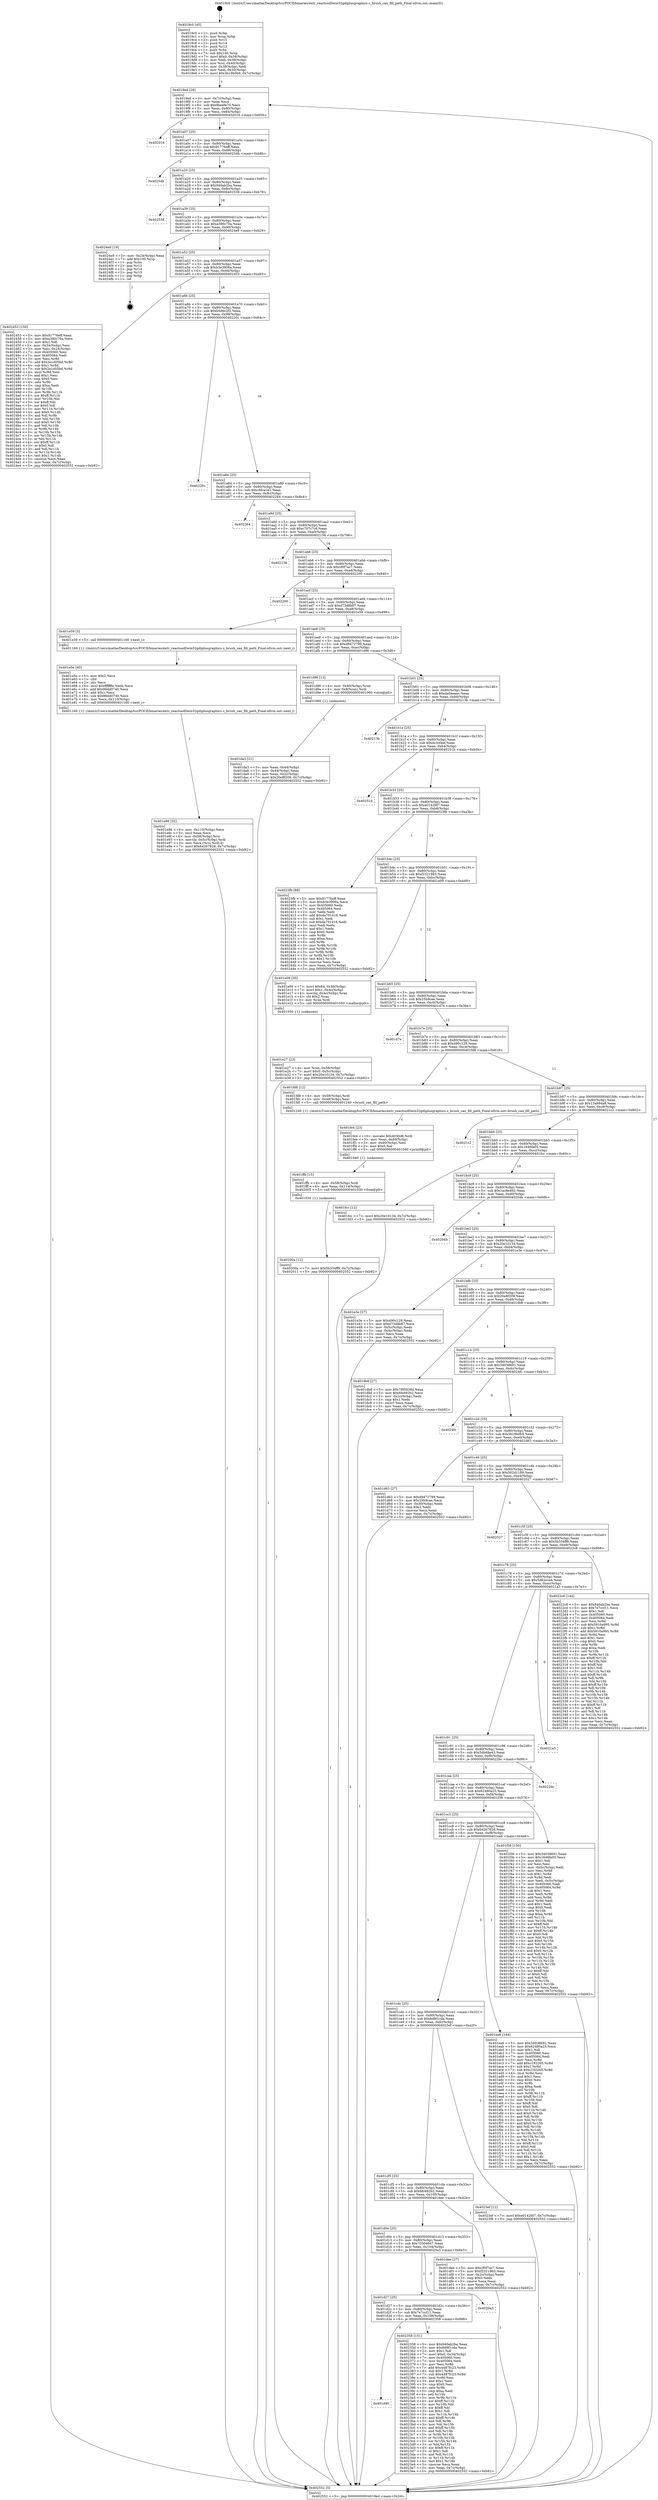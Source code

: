 digraph "0x4019c0" {
  label = "0x4019c0 (/mnt/c/Users/mathe/Desktop/tcc/POCII/binaries/extr_reactosdllwin32gdiplusgraphics.c_brush_can_fill_path_Final-ollvm.out::main(0))"
  labelloc = "t"
  node[shape=record]

  Entry [label="",width=0.3,height=0.3,shape=circle,fillcolor=black,style=filled]
  "0x4019ed" [label="{
     0x4019ed [26]\l
     | [instrs]\l
     &nbsp;&nbsp;0x4019ed \<+3\>: mov -0x7c(%rbp),%eax\l
     &nbsp;&nbsp;0x4019f0 \<+2\>: mov %eax,%ecx\l
     &nbsp;&nbsp;0x4019f2 \<+6\>: sub $0x8beefe70,%ecx\l
     &nbsp;&nbsp;0x4019f8 \<+3\>: mov %eax,-0x80(%rbp)\l
     &nbsp;&nbsp;0x4019fb \<+6\>: mov %ecx,-0x84(%rbp)\l
     &nbsp;&nbsp;0x401a01 \<+6\>: je 0000000000402016 \<main+0x656\>\l
  }"]
  "0x402016" [label="{
     0x402016\l
  }", style=dashed]
  "0x401a07" [label="{
     0x401a07 [25]\l
     | [instrs]\l
     &nbsp;&nbsp;0x401a07 \<+5\>: jmp 0000000000401a0c \<main+0x4c\>\l
     &nbsp;&nbsp;0x401a0c \<+3\>: mov -0x80(%rbp),%eax\l
     &nbsp;&nbsp;0x401a0f \<+5\>: sub $0x91776eff,%eax\l
     &nbsp;&nbsp;0x401a14 \<+6\>: mov %eax,-0x88(%rbp)\l
     &nbsp;&nbsp;0x401a1a \<+6\>: je 000000000040254b \<main+0xb8b\>\l
  }"]
  Exit [label="",width=0.3,height=0.3,shape=circle,fillcolor=black,style=filled,peripheries=2]
  "0x40254b" [label="{
     0x40254b\l
  }", style=dashed]
  "0x401a20" [label="{
     0x401a20 [25]\l
     | [instrs]\l
     &nbsp;&nbsp;0x401a20 \<+5\>: jmp 0000000000401a25 \<main+0x65\>\l
     &nbsp;&nbsp;0x401a25 \<+3\>: mov -0x80(%rbp),%eax\l
     &nbsp;&nbsp;0x401a28 \<+5\>: sub $0x940ab2ba,%eax\l
     &nbsp;&nbsp;0x401a2d \<+6\>: mov %eax,-0x8c(%rbp)\l
     &nbsp;&nbsp;0x401a33 \<+6\>: je 0000000000402538 \<main+0xb78\>\l
  }"]
  "0x401d40" [label="{
     0x401d40\l
  }", style=dashed]
  "0x402538" [label="{
     0x402538\l
  }", style=dashed]
  "0x401a39" [label="{
     0x401a39 [25]\l
     | [instrs]\l
     &nbsp;&nbsp;0x401a39 \<+5\>: jmp 0000000000401a3e \<main+0x7e\>\l
     &nbsp;&nbsp;0x401a3e \<+3\>: mov -0x80(%rbp),%eax\l
     &nbsp;&nbsp;0x401a41 \<+5\>: sub $0xa390c70a,%eax\l
     &nbsp;&nbsp;0x401a46 \<+6\>: mov %eax,-0x90(%rbp)\l
     &nbsp;&nbsp;0x401a4c \<+6\>: je 00000000004024e9 \<main+0xb29\>\l
  }"]
  "0x402358" [label="{
     0x402358 [151]\l
     | [instrs]\l
     &nbsp;&nbsp;0x402358 \<+5\>: mov $0x940ab2ba,%eax\l
     &nbsp;&nbsp;0x40235d \<+5\>: mov $0x6d9f1cda,%ecx\l
     &nbsp;&nbsp;0x402362 \<+2\>: mov $0x1,%dl\l
     &nbsp;&nbsp;0x402364 \<+7\>: movl $0x0,-0x34(%rbp)\l
     &nbsp;&nbsp;0x40236b \<+7\>: mov 0x405060,%esi\l
     &nbsp;&nbsp;0x402372 \<+7\>: mov 0x405064,%edi\l
     &nbsp;&nbsp;0x402379 \<+3\>: mov %esi,%r8d\l
     &nbsp;&nbsp;0x40237c \<+7\>: add $0x4487fc23,%r8d\l
     &nbsp;&nbsp;0x402383 \<+4\>: sub $0x1,%r8d\l
     &nbsp;&nbsp;0x402387 \<+7\>: sub $0x4487fc23,%r8d\l
     &nbsp;&nbsp;0x40238e \<+4\>: imul %r8d,%esi\l
     &nbsp;&nbsp;0x402392 \<+3\>: and $0x1,%esi\l
     &nbsp;&nbsp;0x402395 \<+3\>: cmp $0x0,%esi\l
     &nbsp;&nbsp;0x402398 \<+4\>: sete %r9b\l
     &nbsp;&nbsp;0x40239c \<+3\>: cmp $0xa,%edi\l
     &nbsp;&nbsp;0x40239f \<+4\>: setl %r10b\l
     &nbsp;&nbsp;0x4023a3 \<+3\>: mov %r9b,%r11b\l
     &nbsp;&nbsp;0x4023a6 \<+4\>: xor $0xff,%r11b\l
     &nbsp;&nbsp;0x4023aa \<+3\>: mov %r10b,%bl\l
     &nbsp;&nbsp;0x4023ad \<+3\>: xor $0xff,%bl\l
     &nbsp;&nbsp;0x4023b0 \<+3\>: xor $0x1,%dl\l
     &nbsp;&nbsp;0x4023b3 \<+3\>: mov %r11b,%r14b\l
     &nbsp;&nbsp;0x4023b6 \<+4\>: and $0xff,%r14b\l
     &nbsp;&nbsp;0x4023ba \<+3\>: and %dl,%r9b\l
     &nbsp;&nbsp;0x4023bd \<+3\>: mov %bl,%r15b\l
     &nbsp;&nbsp;0x4023c0 \<+4\>: and $0xff,%r15b\l
     &nbsp;&nbsp;0x4023c4 \<+3\>: and %dl,%r10b\l
     &nbsp;&nbsp;0x4023c7 \<+3\>: or %r9b,%r14b\l
     &nbsp;&nbsp;0x4023ca \<+3\>: or %r10b,%r15b\l
     &nbsp;&nbsp;0x4023cd \<+3\>: xor %r15b,%r14b\l
     &nbsp;&nbsp;0x4023d0 \<+3\>: or %bl,%r11b\l
     &nbsp;&nbsp;0x4023d3 \<+4\>: xor $0xff,%r11b\l
     &nbsp;&nbsp;0x4023d7 \<+3\>: or $0x1,%dl\l
     &nbsp;&nbsp;0x4023da \<+3\>: and %dl,%r11b\l
     &nbsp;&nbsp;0x4023dd \<+3\>: or %r11b,%r14b\l
     &nbsp;&nbsp;0x4023e0 \<+4\>: test $0x1,%r14b\l
     &nbsp;&nbsp;0x4023e4 \<+3\>: cmovne %ecx,%eax\l
     &nbsp;&nbsp;0x4023e7 \<+3\>: mov %eax,-0x7c(%rbp)\l
     &nbsp;&nbsp;0x4023ea \<+5\>: jmp 0000000000402552 \<main+0xb92\>\l
  }"]
  "0x4024e9" [label="{
     0x4024e9 [19]\l
     | [instrs]\l
     &nbsp;&nbsp;0x4024e9 \<+3\>: mov -0x24(%rbp),%eax\l
     &nbsp;&nbsp;0x4024ec \<+7\>: add $0x100,%rsp\l
     &nbsp;&nbsp;0x4024f3 \<+1\>: pop %rbx\l
     &nbsp;&nbsp;0x4024f4 \<+2\>: pop %r12\l
     &nbsp;&nbsp;0x4024f6 \<+2\>: pop %r14\l
     &nbsp;&nbsp;0x4024f8 \<+2\>: pop %r15\l
     &nbsp;&nbsp;0x4024fa \<+1\>: pop %rbp\l
     &nbsp;&nbsp;0x4024fb \<+1\>: ret\l
  }"]
  "0x401a52" [label="{
     0x401a52 [25]\l
     | [instrs]\l
     &nbsp;&nbsp;0x401a52 \<+5\>: jmp 0000000000401a57 \<main+0x97\>\l
     &nbsp;&nbsp;0x401a57 \<+3\>: mov -0x80(%rbp),%eax\l
     &nbsp;&nbsp;0x401a5a \<+5\>: sub $0xb3e3906a,%eax\l
     &nbsp;&nbsp;0x401a5f \<+6\>: mov %eax,-0x94(%rbp)\l
     &nbsp;&nbsp;0x401a65 \<+6\>: je 0000000000402453 \<main+0xa93\>\l
  }"]
  "0x401d27" [label="{
     0x401d27 [25]\l
     | [instrs]\l
     &nbsp;&nbsp;0x401d27 \<+5\>: jmp 0000000000401d2c \<main+0x36c\>\l
     &nbsp;&nbsp;0x401d2c \<+3\>: mov -0x80(%rbp),%eax\l
     &nbsp;&nbsp;0x401d2f \<+5\>: sub $0x7e7ccf11,%eax\l
     &nbsp;&nbsp;0x401d34 \<+6\>: mov %eax,-0x108(%rbp)\l
     &nbsp;&nbsp;0x401d3a \<+6\>: je 0000000000402358 \<main+0x998\>\l
  }"]
  "0x402453" [label="{
     0x402453 [150]\l
     | [instrs]\l
     &nbsp;&nbsp;0x402453 \<+5\>: mov $0x91776eff,%eax\l
     &nbsp;&nbsp;0x402458 \<+5\>: mov $0xa390c70a,%ecx\l
     &nbsp;&nbsp;0x40245d \<+2\>: mov $0x1,%dl\l
     &nbsp;&nbsp;0x40245f \<+3\>: mov -0x34(%rbp),%esi\l
     &nbsp;&nbsp;0x402462 \<+3\>: mov %esi,-0x24(%rbp)\l
     &nbsp;&nbsp;0x402465 \<+7\>: mov 0x405060,%esi\l
     &nbsp;&nbsp;0x40246c \<+7\>: mov 0x405064,%edi\l
     &nbsp;&nbsp;0x402473 \<+3\>: mov %esi,%r8d\l
     &nbsp;&nbsp;0x402476 \<+7\>: add $0x2e1d05bd,%r8d\l
     &nbsp;&nbsp;0x40247d \<+4\>: sub $0x1,%r8d\l
     &nbsp;&nbsp;0x402481 \<+7\>: sub $0x2e1d05bd,%r8d\l
     &nbsp;&nbsp;0x402488 \<+4\>: imul %r8d,%esi\l
     &nbsp;&nbsp;0x40248c \<+3\>: and $0x1,%esi\l
     &nbsp;&nbsp;0x40248f \<+3\>: cmp $0x0,%esi\l
     &nbsp;&nbsp;0x402492 \<+4\>: sete %r9b\l
     &nbsp;&nbsp;0x402496 \<+3\>: cmp $0xa,%edi\l
     &nbsp;&nbsp;0x402499 \<+4\>: setl %r10b\l
     &nbsp;&nbsp;0x40249d \<+3\>: mov %r9b,%r11b\l
     &nbsp;&nbsp;0x4024a0 \<+4\>: xor $0xff,%r11b\l
     &nbsp;&nbsp;0x4024a4 \<+3\>: mov %r10b,%bl\l
     &nbsp;&nbsp;0x4024a7 \<+3\>: xor $0xff,%bl\l
     &nbsp;&nbsp;0x4024aa \<+3\>: xor $0x0,%dl\l
     &nbsp;&nbsp;0x4024ad \<+3\>: mov %r11b,%r14b\l
     &nbsp;&nbsp;0x4024b0 \<+4\>: and $0x0,%r14b\l
     &nbsp;&nbsp;0x4024b4 \<+3\>: and %dl,%r9b\l
     &nbsp;&nbsp;0x4024b7 \<+3\>: mov %bl,%r15b\l
     &nbsp;&nbsp;0x4024ba \<+4\>: and $0x0,%r15b\l
     &nbsp;&nbsp;0x4024be \<+3\>: and %dl,%r10b\l
     &nbsp;&nbsp;0x4024c1 \<+3\>: or %r9b,%r14b\l
     &nbsp;&nbsp;0x4024c4 \<+3\>: or %r10b,%r15b\l
     &nbsp;&nbsp;0x4024c7 \<+3\>: xor %r15b,%r14b\l
     &nbsp;&nbsp;0x4024ca \<+3\>: or %bl,%r11b\l
     &nbsp;&nbsp;0x4024cd \<+4\>: xor $0xff,%r11b\l
     &nbsp;&nbsp;0x4024d1 \<+3\>: or $0x0,%dl\l
     &nbsp;&nbsp;0x4024d4 \<+3\>: and %dl,%r11b\l
     &nbsp;&nbsp;0x4024d7 \<+3\>: or %r11b,%r14b\l
     &nbsp;&nbsp;0x4024da \<+4\>: test $0x1,%r14b\l
     &nbsp;&nbsp;0x4024de \<+3\>: cmovne %ecx,%eax\l
     &nbsp;&nbsp;0x4024e1 \<+3\>: mov %eax,-0x7c(%rbp)\l
     &nbsp;&nbsp;0x4024e4 \<+5\>: jmp 0000000000402552 \<main+0xb92\>\l
  }"]
  "0x401a6b" [label="{
     0x401a6b [25]\l
     | [instrs]\l
     &nbsp;&nbsp;0x401a6b \<+5\>: jmp 0000000000401a70 \<main+0xb0\>\l
     &nbsp;&nbsp;0x401a70 \<+3\>: mov -0x80(%rbp),%eax\l
     &nbsp;&nbsp;0x401a73 \<+5\>: sub $0xb5d6c2f2,%eax\l
     &nbsp;&nbsp;0x401a78 \<+6\>: mov %eax,-0x98(%rbp)\l
     &nbsp;&nbsp;0x401a7e \<+6\>: je 000000000040220c \<main+0x84c\>\l
  }"]
  "0x4020a3" [label="{
     0x4020a3\l
  }", style=dashed]
  "0x40220c" [label="{
     0x40220c\l
  }", style=dashed]
  "0x401a84" [label="{
     0x401a84 [25]\l
     | [instrs]\l
     &nbsp;&nbsp;0x401a84 \<+5\>: jmp 0000000000401a89 \<main+0xc9\>\l
     &nbsp;&nbsp;0x401a89 \<+3\>: mov -0x80(%rbp),%eax\l
     &nbsp;&nbsp;0x401a8c \<+5\>: sub $0xc6fca1e3,%eax\l
     &nbsp;&nbsp;0x401a91 \<+6\>: mov %eax,-0x9c(%rbp)\l
     &nbsp;&nbsp;0x401a97 \<+6\>: je 0000000000402264 \<main+0x8a4\>\l
  }"]
  "0x40200a" [label="{
     0x40200a [12]\l
     | [instrs]\l
     &nbsp;&nbsp;0x40200a \<+7\>: movl $0x5b334ff9,-0x7c(%rbp)\l
     &nbsp;&nbsp;0x402011 \<+5\>: jmp 0000000000402552 \<main+0xb92\>\l
  }"]
  "0x402264" [label="{
     0x402264\l
  }", style=dashed]
  "0x401a9d" [label="{
     0x401a9d [25]\l
     | [instrs]\l
     &nbsp;&nbsp;0x401a9d \<+5\>: jmp 0000000000401aa2 \<main+0xe2\>\l
     &nbsp;&nbsp;0x401aa2 \<+3\>: mov -0x80(%rbp),%eax\l
     &nbsp;&nbsp;0x401aa5 \<+5\>: sub $0xc707c7c6,%eax\l
     &nbsp;&nbsp;0x401aaa \<+6\>: mov %eax,-0xa0(%rbp)\l
     &nbsp;&nbsp;0x401ab0 \<+6\>: je 0000000000402156 \<main+0x796\>\l
  }"]
  "0x401ffb" [label="{
     0x401ffb [15]\l
     | [instrs]\l
     &nbsp;&nbsp;0x401ffb \<+4\>: mov -0x58(%rbp),%rdi\l
     &nbsp;&nbsp;0x401fff \<+6\>: mov %eax,-0x114(%rbp)\l
     &nbsp;&nbsp;0x402005 \<+5\>: call 0000000000401030 \<free@plt\>\l
     | [calls]\l
     &nbsp;&nbsp;0x401030 \{1\} (unknown)\l
  }"]
  "0x402156" [label="{
     0x402156\l
  }", style=dashed]
  "0x401ab6" [label="{
     0x401ab6 [25]\l
     | [instrs]\l
     &nbsp;&nbsp;0x401ab6 \<+5\>: jmp 0000000000401abb \<main+0xfb\>\l
     &nbsp;&nbsp;0x401abb \<+3\>: mov -0x80(%rbp),%eax\l
     &nbsp;&nbsp;0x401abe \<+5\>: sub $0xcf0f7ac7,%eax\l
     &nbsp;&nbsp;0x401ac3 \<+6\>: mov %eax,-0xa4(%rbp)\l
     &nbsp;&nbsp;0x401ac9 \<+6\>: je 0000000000402200 \<main+0x840\>\l
  }"]
  "0x401fe4" [label="{
     0x401fe4 [23]\l
     | [instrs]\l
     &nbsp;&nbsp;0x401fe4 \<+10\>: movabs $0x4030d6,%rdi\l
     &nbsp;&nbsp;0x401fee \<+3\>: mov %eax,-0x60(%rbp)\l
     &nbsp;&nbsp;0x401ff1 \<+3\>: mov -0x60(%rbp),%esi\l
     &nbsp;&nbsp;0x401ff4 \<+2\>: mov $0x0,%al\l
     &nbsp;&nbsp;0x401ff6 \<+5\>: call 0000000000401040 \<printf@plt\>\l
     | [calls]\l
     &nbsp;&nbsp;0x401040 \{1\} (unknown)\l
  }"]
  "0x402200" [label="{
     0x402200\l
  }", style=dashed]
  "0x401acf" [label="{
     0x401acf [25]\l
     | [instrs]\l
     &nbsp;&nbsp;0x401acf \<+5\>: jmp 0000000000401ad4 \<main+0x114\>\l
     &nbsp;&nbsp;0x401ad4 \<+3\>: mov -0x80(%rbp),%eax\l
     &nbsp;&nbsp;0x401ad7 \<+5\>: sub $0xd73d8b87,%eax\l
     &nbsp;&nbsp;0x401adc \<+6\>: mov %eax,-0xa8(%rbp)\l
     &nbsp;&nbsp;0x401ae2 \<+6\>: je 0000000000401e59 \<main+0x499\>\l
  }"]
  "0x401e86" [label="{
     0x401e86 [32]\l
     | [instrs]\l
     &nbsp;&nbsp;0x401e86 \<+6\>: mov -0x110(%rbp),%ecx\l
     &nbsp;&nbsp;0x401e8c \<+3\>: imul %eax,%ecx\l
     &nbsp;&nbsp;0x401e8f \<+4\>: mov -0x58(%rbp),%rsi\l
     &nbsp;&nbsp;0x401e93 \<+4\>: movslq -0x5c(%rbp),%rdi\l
     &nbsp;&nbsp;0x401e97 \<+3\>: mov %ecx,(%rsi,%rdi,4)\l
     &nbsp;&nbsp;0x401e9a \<+7\>: movl $0x64267828,-0x7c(%rbp)\l
     &nbsp;&nbsp;0x401ea1 \<+5\>: jmp 0000000000402552 \<main+0xb92\>\l
  }"]
  "0x401e59" [label="{
     0x401e59 [5]\l
     | [instrs]\l
     &nbsp;&nbsp;0x401e59 \<+5\>: call 0000000000401160 \<next_i\>\l
     | [calls]\l
     &nbsp;&nbsp;0x401160 \{1\} (/mnt/c/Users/mathe/Desktop/tcc/POCII/binaries/extr_reactosdllwin32gdiplusgraphics.c_brush_can_fill_path_Final-ollvm.out::next_i)\l
  }"]
  "0x401ae8" [label="{
     0x401ae8 [25]\l
     | [instrs]\l
     &nbsp;&nbsp;0x401ae8 \<+5\>: jmp 0000000000401aed \<main+0x12d\>\l
     &nbsp;&nbsp;0x401aed \<+3\>: mov -0x80(%rbp),%eax\l
     &nbsp;&nbsp;0x401af0 \<+5\>: sub $0xd9472799,%eax\l
     &nbsp;&nbsp;0x401af5 \<+6\>: mov %eax,-0xac(%rbp)\l
     &nbsp;&nbsp;0x401afb \<+6\>: je 0000000000401d96 \<main+0x3d6\>\l
  }"]
  "0x401e5e" [label="{
     0x401e5e [40]\l
     | [instrs]\l
     &nbsp;&nbsp;0x401e5e \<+5\>: mov $0x2,%ecx\l
     &nbsp;&nbsp;0x401e63 \<+1\>: cltd\l
     &nbsp;&nbsp;0x401e64 \<+2\>: idiv %ecx\l
     &nbsp;&nbsp;0x401e66 \<+6\>: imul $0xfffffffe,%edx,%ecx\l
     &nbsp;&nbsp;0x401e6c \<+6\>: add $0x96dd0740,%ecx\l
     &nbsp;&nbsp;0x401e72 \<+3\>: add $0x1,%ecx\l
     &nbsp;&nbsp;0x401e75 \<+6\>: sub $0x96dd0740,%ecx\l
     &nbsp;&nbsp;0x401e7b \<+6\>: mov %ecx,-0x110(%rbp)\l
     &nbsp;&nbsp;0x401e81 \<+5\>: call 0000000000401160 \<next_i\>\l
     | [calls]\l
     &nbsp;&nbsp;0x401160 \{1\} (/mnt/c/Users/mathe/Desktop/tcc/POCII/binaries/extr_reactosdllwin32gdiplusgraphics.c_brush_can_fill_path_Final-ollvm.out::next_i)\l
  }"]
  "0x401d96" [label="{
     0x401d96 [13]\l
     | [instrs]\l
     &nbsp;&nbsp;0x401d96 \<+4\>: mov -0x40(%rbp),%rax\l
     &nbsp;&nbsp;0x401d9a \<+4\>: mov 0x8(%rax),%rdi\l
     &nbsp;&nbsp;0x401d9e \<+5\>: call 0000000000401060 \<atoi@plt\>\l
     | [calls]\l
     &nbsp;&nbsp;0x401060 \{1\} (unknown)\l
  }"]
  "0x401b01" [label="{
     0x401b01 [25]\l
     | [instrs]\l
     &nbsp;&nbsp;0x401b01 \<+5\>: jmp 0000000000401b06 \<main+0x146\>\l
     &nbsp;&nbsp;0x401b06 \<+3\>: mov -0x80(%rbp),%eax\l
     &nbsp;&nbsp;0x401b09 \<+5\>: sub $0xda0aeaac,%eax\l
     &nbsp;&nbsp;0x401b0e \<+6\>: mov %eax,-0xb0(%rbp)\l
     &nbsp;&nbsp;0x401b14 \<+6\>: je 000000000040213b \<main+0x77b\>\l
  }"]
  "0x401e27" [label="{
     0x401e27 [23]\l
     | [instrs]\l
     &nbsp;&nbsp;0x401e27 \<+4\>: mov %rax,-0x58(%rbp)\l
     &nbsp;&nbsp;0x401e2b \<+7\>: movl $0x0,-0x5c(%rbp)\l
     &nbsp;&nbsp;0x401e32 \<+7\>: movl $0x20e10134,-0x7c(%rbp)\l
     &nbsp;&nbsp;0x401e39 \<+5\>: jmp 0000000000402552 \<main+0xb92\>\l
  }"]
  "0x40213b" [label="{
     0x40213b\l
  }", style=dashed]
  "0x401b1a" [label="{
     0x401b1a [25]\l
     | [instrs]\l
     &nbsp;&nbsp;0x401b1a \<+5\>: jmp 0000000000401b1f \<main+0x15f\>\l
     &nbsp;&nbsp;0x401b1f \<+3\>: mov -0x80(%rbp),%eax\l
     &nbsp;&nbsp;0x401b22 \<+5\>: sub $0xdc3cf4ef,%eax\l
     &nbsp;&nbsp;0x401b27 \<+6\>: mov %eax,-0xb4(%rbp)\l
     &nbsp;&nbsp;0x401b2d \<+6\>: je 000000000040251b \<main+0xb5b\>\l
  }"]
  "0x401d0e" [label="{
     0x401d0e [25]\l
     | [instrs]\l
     &nbsp;&nbsp;0x401d0e \<+5\>: jmp 0000000000401d13 \<main+0x353\>\l
     &nbsp;&nbsp;0x401d13 \<+3\>: mov -0x80(%rbp),%eax\l
     &nbsp;&nbsp;0x401d16 \<+5\>: sub $0x70304847,%eax\l
     &nbsp;&nbsp;0x401d1b \<+6\>: mov %eax,-0x104(%rbp)\l
     &nbsp;&nbsp;0x401d21 \<+6\>: je 00000000004020a3 \<main+0x6e3\>\l
  }"]
  "0x40251b" [label="{
     0x40251b\l
  }", style=dashed]
  "0x401b33" [label="{
     0x401b33 [25]\l
     | [instrs]\l
     &nbsp;&nbsp;0x401b33 \<+5\>: jmp 0000000000401b38 \<main+0x178\>\l
     &nbsp;&nbsp;0x401b38 \<+3\>: mov -0x80(%rbp),%eax\l
     &nbsp;&nbsp;0x401b3b \<+5\>: sub $0xe0142fd7,%eax\l
     &nbsp;&nbsp;0x401b40 \<+6\>: mov %eax,-0xb8(%rbp)\l
     &nbsp;&nbsp;0x401b46 \<+6\>: je 00000000004023fb \<main+0xa3b\>\l
  }"]
  "0x401dee" [label="{
     0x401dee [27]\l
     | [instrs]\l
     &nbsp;&nbsp;0x401dee \<+5\>: mov $0xcf0f7ac7,%eax\l
     &nbsp;&nbsp;0x401df3 \<+5\>: mov $0xf2321983,%ecx\l
     &nbsp;&nbsp;0x401df8 \<+3\>: mov -0x2c(%rbp),%edx\l
     &nbsp;&nbsp;0x401dfb \<+3\>: cmp $0x0,%edx\l
     &nbsp;&nbsp;0x401dfe \<+3\>: cmove %ecx,%eax\l
     &nbsp;&nbsp;0x401e01 \<+3\>: mov %eax,-0x7c(%rbp)\l
     &nbsp;&nbsp;0x401e04 \<+5\>: jmp 0000000000402552 \<main+0xb92\>\l
  }"]
  "0x4023fb" [label="{
     0x4023fb [88]\l
     | [instrs]\l
     &nbsp;&nbsp;0x4023fb \<+5\>: mov $0x91776eff,%eax\l
     &nbsp;&nbsp;0x402400 \<+5\>: mov $0xb3e3906a,%ecx\l
     &nbsp;&nbsp;0x402405 \<+7\>: mov 0x405060,%edx\l
     &nbsp;&nbsp;0x40240c \<+7\>: mov 0x405064,%esi\l
     &nbsp;&nbsp;0x402413 \<+2\>: mov %edx,%edi\l
     &nbsp;&nbsp;0x402415 \<+6\>: add $0xda791416,%edi\l
     &nbsp;&nbsp;0x40241b \<+3\>: sub $0x1,%edi\l
     &nbsp;&nbsp;0x40241e \<+6\>: sub $0xda791416,%edi\l
     &nbsp;&nbsp;0x402424 \<+3\>: imul %edi,%edx\l
     &nbsp;&nbsp;0x402427 \<+3\>: and $0x1,%edx\l
     &nbsp;&nbsp;0x40242a \<+3\>: cmp $0x0,%edx\l
     &nbsp;&nbsp;0x40242d \<+4\>: sete %r8b\l
     &nbsp;&nbsp;0x402431 \<+3\>: cmp $0xa,%esi\l
     &nbsp;&nbsp;0x402434 \<+4\>: setl %r9b\l
     &nbsp;&nbsp;0x402438 \<+3\>: mov %r8b,%r10b\l
     &nbsp;&nbsp;0x40243b \<+3\>: and %r9b,%r10b\l
     &nbsp;&nbsp;0x40243e \<+3\>: xor %r9b,%r8b\l
     &nbsp;&nbsp;0x402441 \<+3\>: or %r8b,%r10b\l
     &nbsp;&nbsp;0x402444 \<+4\>: test $0x1,%r10b\l
     &nbsp;&nbsp;0x402448 \<+3\>: cmovne %ecx,%eax\l
     &nbsp;&nbsp;0x40244b \<+3\>: mov %eax,-0x7c(%rbp)\l
     &nbsp;&nbsp;0x40244e \<+5\>: jmp 0000000000402552 \<main+0xb92\>\l
  }"]
  "0x401b4c" [label="{
     0x401b4c [25]\l
     | [instrs]\l
     &nbsp;&nbsp;0x401b4c \<+5\>: jmp 0000000000401b51 \<main+0x191\>\l
     &nbsp;&nbsp;0x401b51 \<+3\>: mov -0x80(%rbp),%eax\l
     &nbsp;&nbsp;0x401b54 \<+5\>: sub $0xf2321983,%eax\l
     &nbsp;&nbsp;0x401b59 \<+6\>: mov %eax,-0xbc(%rbp)\l
     &nbsp;&nbsp;0x401b5f \<+6\>: je 0000000000401e09 \<main+0x449\>\l
  }"]
  "0x401cf5" [label="{
     0x401cf5 [25]\l
     | [instrs]\l
     &nbsp;&nbsp;0x401cf5 \<+5\>: jmp 0000000000401cfa \<main+0x33a\>\l
     &nbsp;&nbsp;0x401cfa \<+3\>: mov -0x80(%rbp),%eax\l
     &nbsp;&nbsp;0x401cfd \<+5\>: sub $0x6fc682b2,%eax\l
     &nbsp;&nbsp;0x401d02 \<+6\>: mov %eax,-0x100(%rbp)\l
     &nbsp;&nbsp;0x401d08 \<+6\>: je 0000000000401dee \<main+0x42e\>\l
  }"]
  "0x401e09" [label="{
     0x401e09 [30]\l
     | [instrs]\l
     &nbsp;&nbsp;0x401e09 \<+7\>: movl $0x64,-0x48(%rbp)\l
     &nbsp;&nbsp;0x401e10 \<+7\>: movl $0x1,-0x4c(%rbp)\l
     &nbsp;&nbsp;0x401e17 \<+4\>: movslq -0x4c(%rbp),%rax\l
     &nbsp;&nbsp;0x401e1b \<+4\>: shl $0x2,%rax\l
     &nbsp;&nbsp;0x401e1f \<+3\>: mov %rax,%rdi\l
     &nbsp;&nbsp;0x401e22 \<+5\>: call 0000000000401050 \<malloc@plt\>\l
     | [calls]\l
     &nbsp;&nbsp;0x401050 \{1\} (unknown)\l
  }"]
  "0x401b65" [label="{
     0x401b65 [25]\l
     | [instrs]\l
     &nbsp;&nbsp;0x401b65 \<+5\>: jmp 0000000000401b6a \<main+0x1aa\>\l
     &nbsp;&nbsp;0x401b6a \<+3\>: mov -0x80(%rbp),%eax\l
     &nbsp;&nbsp;0x401b6d \<+5\>: sub $0x25b9cae,%eax\l
     &nbsp;&nbsp;0x401b72 \<+6\>: mov %eax,-0xc0(%rbp)\l
     &nbsp;&nbsp;0x401b78 \<+6\>: je 0000000000401d7e \<main+0x3be\>\l
  }"]
  "0x4023ef" [label="{
     0x4023ef [12]\l
     | [instrs]\l
     &nbsp;&nbsp;0x4023ef \<+7\>: movl $0xe0142fd7,-0x7c(%rbp)\l
     &nbsp;&nbsp;0x4023f6 \<+5\>: jmp 0000000000402552 \<main+0xb92\>\l
  }"]
  "0x401d7e" [label="{
     0x401d7e\l
  }", style=dashed]
  "0x401b7e" [label="{
     0x401b7e [25]\l
     | [instrs]\l
     &nbsp;&nbsp;0x401b7e \<+5\>: jmp 0000000000401b83 \<main+0x1c3\>\l
     &nbsp;&nbsp;0x401b83 \<+3\>: mov -0x80(%rbp),%eax\l
     &nbsp;&nbsp;0x401b86 \<+5\>: sub $0x490c129,%eax\l
     &nbsp;&nbsp;0x401b8b \<+6\>: mov %eax,-0xc4(%rbp)\l
     &nbsp;&nbsp;0x401b91 \<+6\>: je 0000000000401fd8 \<main+0x618\>\l
  }"]
  "0x401cdc" [label="{
     0x401cdc [25]\l
     | [instrs]\l
     &nbsp;&nbsp;0x401cdc \<+5\>: jmp 0000000000401ce1 \<main+0x321\>\l
     &nbsp;&nbsp;0x401ce1 \<+3\>: mov -0x80(%rbp),%eax\l
     &nbsp;&nbsp;0x401ce4 \<+5\>: sub $0x6d9f1cda,%eax\l
     &nbsp;&nbsp;0x401ce9 \<+6\>: mov %eax,-0xfc(%rbp)\l
     &nbsp;&nbsp;0x401cef \<+6\>: je 00000000004023ef \<main+0xa2f\>\l
  }"]
  "0x401fd8" [label="{
     0x401fd8 [12]\l
     | [instrs]\l
     &nbsp;&nbsp;0x401fd8 \<+4\>: mov -0x58(%rbp),%rdi\l
     &nbsp;&nbsp;0x401fdc \<+3\>: mov -0x48(%rbp),%esi\l
     &nbsp;&nbsp;0x401fdf \<+5\>: call 0000000000401240 \<brush_can_fill_path\>\l
     | [calls]\l
     &nbsp;&nbsp;0x401240 \{1\} (/mnt/c/Users/mathe/Desktop/tcc/POCII/binaries/extr_reactosdllwin32gdiplusgraphics.c_brush_can_fill_path_Final-ollvm.out::brush_can_fill_path)\l
  }"]
  "0x401b97" [label="{
     0x401b97 [25]\l
     | [instrs]\l
     &nbsp;&nbsp;0x401b97 \<+5\>: jmp 0000000000401b9c \<main+0x1dc\>\l
     &nbsp;&nbsp;0x401b9c \<+3\>: mov -0x80(%rbp),%eax\l
     &nbsp;&nbsp;0x401b9f \<+5\>: sub $0x13a994a8,%eax\l
     &nbsp;&nbsp;0x401ba4 \<+6\>: mov %eax,-0xc8(%rbp)\l
     &nbsp;&nbsp;0x401baa \<+6\>: je 00000000004021c2 \<main+0x802\>\l
  }"]
  "0x401ea6" [label="{
     0x401ea6 [144]\l
     | [instrs]\l
     &nbsp;&nbsp;0x401ea6 \<+5\>: mov $0x34038691,%eax\l
     &nbsp;&nbsp;0x401eab \<+5\>: mov $0x62480a25,%ecx\l
     &nbsp;&nbsp;0x401eb0 \<+2\>: mov $0x1,%dl\l
     &nbsp;&nbsp;0x401eb2 \<+7\>: mov 0x405060,%esi\l
     &nbsp;&nbsp;0x401eb9 \<+7\>: mov 0x405064,%edi\l
     &nbsp;&nbsp;0x401ec0 \<+3\>: mov %esi,%r8d\l
     &nbsp;&nbsp;0x401ec3 \<+7\>: add $0xc192265,%r8d\l
     &nbsp;&nbsp;0x401eca \<+4\>: sub $0x1,%r8d\l
     &nbsp;&nbsp;0x401ece \<+7\>: sub $0xc192265,%r8d\l
     &nbsp;&nbsp;0x401ed5 \<+4\>: imul %r8d,%esi\l
     &nbsp;&nbsp;0x401ed9 \<+3\>: and $0x1,%esi\l
     &nbsp;&nbsp;0x401edc \<+3\>: cmp $0x0,%esi\l
     &nbsp;&nbsp;0x401edf \<+4\>: sete %r9b\l
     &nbsp;&nbsp;0x401ee3 \<+3\>: cmp $0xa,%edi\l
     &nbsp;&nbsp;0x401ee6 \<+4\>: setl %r10b\l
     &nbsp;&nbsp;0x401eea \<+3\>: mov %r9b,%r11b\l
     &nbsp;&nbsp;0x401eed \<+4\>: xor $0xff,%r11b\l
     &nbsp;&nbsp;0x401ef1 \<+3\>: mov %r10b,%bl\l
     &nbsp;&nbsp;0x401ef4 \<+3\>: xor $0xff,%bl\l
     &nbsp;&nbsp;0x401ef7 \<+3\>: xor $0x0,%dl\l
     &nbsp;&nbsp;0x401efa \<+3\>: mov %r11b,%r14b\l
     &nbsp;&nbsp;0x401efd \<+4\>: and $0x0,%r14b\l
     &nbsp;&nbsp;0x401f01 \<+3\>: and %dl,%r9b\l
     &nbsp;&nbsp;0x401f04 \<+3\>: mov %bl,%r15b\l
     &nbsp;&nbsp;0x401f07 \<+4\>: and $0x0,%r15b\l
     &nbsp;&nbsp;0x401f0b \<+3\>: and %dl,%r10b\l
     &nbsp;&nbsp;0x401f0e \<+3\>: or %r9b,%r14b\l
     &nbsp;&nbsp;0x401f11 \<+3\>: or %r10b,%r15b\l
     &nbsp;&nbsp;0x401f14 \<+3\>: xor %r15b,%r14b\l
     &nbsp;&nbsp;0x401f17 \<+3\>: or %bl,%r11b\l
     &nbsp;&nbsp;0x401f1a \<+4\>: xor $0xff,%r11b\l
     &nbsp;&nbsp;0x401f1e \<+3\>: or $0x0,%dl\l
     &nbsp;&nbsp;0x401f21 \<+3\>: and %dl,%r11b\l
     &nbsp;&nbsp;0x401f24 \<+3\>: or %r11b,%r14b\l
     &nbsp;&nbsp;0x401f27 \<+4\>: test $0x1,%r14b\l
     &nbsp;&nbsp;0x401f2b \<+3\>: cmovne %ecx,%eax\l
     &nbsp;&nbsp;0x401f2e \<+3\>: mov %eax,-0x7c(%rbp)\l
     &nbsp;&nbsp;0x401f31 \<+5\>: jmp 0000000000402552 \<main+0xb92\>\l
  }"]
  "0x4021c2" [label="{
     0x4021c2\l
  }", style=dashed]
  "0x401bb0" [label="{
     0x401bb0 [25]\l
     | [instrs]\l
     &nbsp;&nbsp;0x401bb0 \<+5\>: jmp 0000000000401bb5 \<main+0x1f5\>\l
     &nbsp;&nbsp;0x401bb5 \<+3\>: mov -0x80(%rbp),%eax\l
     &nbsp;&nbsp;0x401bb8 \<+5\>: sub $0x1646fa05,%eax\l
     &nbsp;&nbsp;0x401bbd \<+6\>: mov %eax,-0xcc(%rbp)\l
     &nbsp;&nbsp;0x401bc3 \<+6\>: je 0000000000401fcc \<main+0x60c\>\l
  }"]
  "0x401cc3" [label="{
     0x401cc3 [25]\l
     | [instrs]\l
     &nbsp;&nbsp;0x401cc3 \<+5\>: jmp 0000000000401cc8 \<main+0x308\>\l
     &nbsp;&nbsp;0x401cc8 \<+3\>: mov -0x80(%rbp),%eax\l
     &nbsp;&nbsp;0x401ccb \<+5\>: sub $0x64267828,%eax\l
     &nbsp;&nbsp;0x401cd0 \<+6\>: mov %eax,-0xf8(%rbp)\l
     &nbsp;&nbsp;0x401cd6 \<+6\>: je 0000000000401ea6 \<main+0x4e6\>\l
  }"]
  "0x401fcc" [label="{
     0x401fcc [12]\l
     | [instrs]\l
     &nbsp;&nbsp;0x401fcc \<+7\>: movl $0x20e10134,-0x7c(%rbp)\l
     &nbsp;&nbsp;0x401fd3 \<+5\>: jmp 0000000000402552 \<main+0xb92\>\l
  }"]
  "0x401bc9" [label="{
     0x401bc9 [25]\l
     | [instrs]\l
     &nbsp;&nbsp;0x401bc9 \<+5\>: jmp 0000000000401bce \<main+0x20e\>\l
     &nbsp;&nbsp;0x401bce \<+3\>: mov -0x80(%rbp),%eax\l
     &nbsp;&nbsp;0x401bd1 \<+5\>: sub $0x1ac8e462,%eax\l
     &nbsp;&nbsp;0x401bd6 \<+6\>: mov %eax,-0xd0(%rbp)\l
     &nbsp;&nbsp;0x401bdc \<+6\>: je 000000000040204b \<main+0x68b\>\l
  }"]
  "0x401f36" [label="{
     0x401f36 [150]\l
     | [instrs]\l
     &nbsp;&nbsp;0x401f36 \<+5\>: mov $0x34038691,%eax\l
     &nbsp;&nbsp;0x401f3b \<+5\>: mov $0x1646fa05,%ecx\l
     &nbsp;&nbsp;0x401f40 \<+2\>: mov $0x1,%dl\l
     &nbsp;&nbsp;0x401f42 \<+2\>: xor %esi,%esi\l
     &nbsp;&nbsp;0x401f44 \<+3\>: mov -0x5c(%rbp),%edi\l
     &nbsp;&nbsp;0x401f47 \<+3\>: mov %esi,%r8d\l
     &nbsp;&nbsp;0x401f4a \<+4\>: sub $0x1,%r8d\l
     &nbsp;&nbsp;0x401f4e \<+3\>: sub %r8d,%edi\l
     &nbsp;&nbsp;0x401f51 \<+3\>: mov %edi,-0x5c(%rbp)\l
     &nbsp;&nbsp;0x401f54 \<+7\>: mov 0x405060,%edi\l
     &nbsp;&nbsp;0x401f5b \<+8\>: mov 0x405064,%r8d\l
     &nbsp;&nbsp;0x401f63 \<+3\>: sub $0x1,%esi\l
     &nbsp;&nbsp;0x401f66 \<+3\>: mov %edi,%r9d\l
     &nbsp;&nbsp;0x401f69 \<+3\>: add %esi,%r9d\l
     &nbsp;&nbsp;0x401f6c \<+4\>: imul %r9d,%edi\l
     &nbsp;&nbsp;0x401f70 \<+3\>: and $0x1,%edi\l
     &nbsp;&nbsp;0x401f73 \<+3\>: cmp $0x0,%edi\l
     &nbsp;&nbsp;0x401f76 \<+4\>: sete %r10b\l
     &nbsp;&nbsp;0x401f7a \<+4\>: cmp $0xa,%r8d\l
     &nbsp;&nbsp;0x401f7e \<+4\>: setl %r11b\l
     &nbsp;&nbsp;0x401f82 \<+3\>: mov %r10b,%bl\l
     &nbsp;&nbsp;0x401f85 \<+3\>: xor $0xff,%bl\l
     &nbsp;&nbsp;0x401f88 \<+3\>: mov %r11b,%r14b\l
     &nbsp;&nbsp;0x401f8b \<+4\>: xor $0xff,%r14b\l
     &nbsp;&nbsp;0x401f8f \<+3\>: xor $0x0,%dl\l
     &nbsp;&nbsp;0x401f92 \<+3\>: mov %bl,%r15b\l
     &nbsp;&nbsp;0x401f95 \<+4\>: and $0x0,%r15b\l
     &nbsp;&nbsp;0x401f99 \<+3\>: and %dl,%r10b\l
     &nbsp;&nbsp;0x401f9c \<+3\>: mov %r14b,%r12b\l
     &nbsp;&nbsp;0x401f9f \<+4\>: and $0x0,%r12b\l
     &nbsp;&nbsp;0x401fa3 \<+3\>: and %dl,%r11b\l
     &nbsp;&nbsp;0x401fa6 \<+3\>: or %r10b,%r15b\l
     &nbsp;&nbsp;0x401fa9 \<+3\>: or %r11b,%r12b\l
     &nbsp;&nbsp;0x401fac \<+3\>: xor %r12b,%r15b\l
     &nbsp;&nbsp;0x401faf \<+3\>: or %r14b,%bl\l
     &nbsp;&nbsp;0x401fb2 \<+3\>: xor $0xff,%bl\l
     &nbsp;&nbsp;0x401fb5 \<+3\>: or $0x0,%dl\l
     &nbsp;&nbsp;0x401fb8 \<+2\>: and %dl,%bl\l
     &nbsp;&nbsp;0x401fba \<+3\>: or %bl,%r15b\l
     &nbsp;&nbsp;0x401fbd \<+4\>: test $0x1,%r15b\l
     &nbsp;&nbsp;0x401fc1 \<+3\>: cmovne %ecx,%eax\l
     &nbsp;&nbsp;0x401fc4 \<+3\>: mov %eax,-0x7c(%rbp)\l
     &nbsp;&nbsp;0x401fc7 \<+5\>: jmp 0000000000402552 \<main+0xb92\>\l
  }"]
  "0x40204b" [label="{
     0x40204b\l
  }", style=dashed]
  "0x401be2" [label="{
     0x401be2 [25]\l
     | [instrs]\l
     &nbsp;&nbsp;0x401be2 \<+5\>: jmp 0000000000401be7 \<main+0x227\>\l
     &nbsp;&nbsp;0x401be7 \<+3\>: mov -0x80(%rbp),%eax\l
     &nbsp;&nbsp;0x401bea \<+5\>: sub $0x20e10134,%eax\l
     &nbsp;&nbsp;0x401bef \<+6\>: mov %eax,-0xd4(%rbp)\l
     &nbsp;&nbsp;0x401bf5 \<+6\>: je 0000000000401e3e \<main+0x47e\>\l
  }"]
  "0x401caa" [label="{
     0x401caa [25]\l
     | [instrs]\l
     &nbsp;&nbsp;0x401caa \<+5\>: jmp 0000000000401caf \<main+0x2ef\>\l
     &nbsp;&nbsp;0x401caf \<+3\>: mov -0x80(%rbp),%eax\l
     &nbsp;&nbsp;0x401cb2 \<+5\>: sub $0x62480a25,%eax\l
     &nbsp;&nbsp;0x401cb7 \<+6\>: mov %eax,-0xf4(%rbp)\l
     &nbsp;&nbsp;0x401cbd \<+6\>: je 0000000000401f36 \<main+0x576\>\l
  }"]
  "0x401e3e" [label="{
     0x401e3e [27]\l
     | [instrs]\l
     &nbsp;&nbsp;0x401e3e \<+5\>: mov $0x490c129,%eax\l
     &nbsp;&nbsp;0x401e43 \<+5\>: mov $0xd73d8b87,%ecx\l
     &nbsp;&nbsp;0x401e48 \<+3\>: mov -0x5c(%rbp),%edx\l
     &nbsp;&nbsp;0x401e4b \<+3\>: cmp -0x4c(%rbp),%edx\l
     &nbsp;&nbsp;0x401e4e \<+3\>: cmovl %ecx,%eax\l
     &nbsp;&nbsp;0x401e51 \<+3\>: mov %eax,-0x7c(%rbp)\l
     &nbsp;&nbsp;0x401e54 \<+5\>: jmp 0000000000402552 \<main+0xb92\>\l
  }"]
  "0x401bfb" [label="{
     0x401bfb [25]\l
     | [instrs]\l
     &nbsp;&nbsp;0x401bfb \<+5\>: jmp 0000000000401c00 \<main+0x240\>\l
     &nbsp;&nbsp;0x401c00 \<+3\>: mov -0x80(%rbp),%eax\l
     &nbsp;&nbsp;0x401c03 \<+5\>: sub $0x20e8f209,%eax\l
     &nbsp;&nbsp;0x401c08 \<+6\>: mov %eax,-0xd8(%rbp)\l
     &nbsp;&nbsp;0x401c0e \<+6\>: je 0000000000401db8 \<main+0x3f8\>\l
  }"]
  "0x4022bc" [label="{
     0x4022bc\l
  }", style=dashed]
  "0x401db8" [label="{
     0x401db8 [27]\l
     | [instrs]\l
     &nbsp;&nbsp;0x401db8 \<+5\>: mov $0x7f85938d,%eax\l
     &nbsp;&nbsp;0x401dbd \<+5\>: mov $0x6fc682b2,%ecx\l
     &nbsp;&nbsp;0x401dc2 \<+3\>: mov -0x2c(%rbp),%edx\l
     &nbsp;&nbsp;0x401dc5 \<+3\>: cmp $0x1,%edx\l
     &nbsp;&nbsp;0x401dc8 \<+3\>: cmovl %ecx,%eax\l
     &nbsp;&nbsp;0x401dcb \<+3\>: mov %eax,-0x7c(%rbp)\l
     &nbsp;&nbsp;0x401dce \<+5\>: jmp 0000000000402552 \<main+0xb92\>\l
  }"]
  "0x401c14" [label="{
     0x401c14 [25]\l
     | [instrs]\l
     &nbsp;&nbsp;0x401c14 \<+5\>: jmp 0000000000401c19 \<main+0x259\>\l
     &nbsp;&nbsp;0x401c19 \<+3\>: mov -0x80(%rbp),%eax\l
     &nbsp;&nbsp;0x401c1c \<+5\>: sub $0x34038691,%eax\l
     &nbsp;&nbsp;0x401c21 \<+6\>: mov %eax,-0xdc(%rbp)\l
     &nbsp;&nbsp;0x401c27 \<+6\>: je 00000000004024fc \<main+0xb3c\>\l
  }"]
  "0x401c91" [label="{
     0x401c91 [25]\l
     | [instrs]\l
     &nbsp;&nbsp;0x401c91 \<+5\>: jmp 0000000000401c96 \<main+0x2d6\>\l
     &nbsp;&nbsp;0x401c96 \<+3\>: mov -0x80(%rbp),%eax\l
     &nbsp;&nbsp;0x401c99 \<+5\>: sub $0x5db88e43,%eax\l
     &nbsp;&nbsp;0x401c9e \<+6\>: mov %eax,-0xf0(%rbp)\l
     &nbsp;&nbsp;0x401ca4 \<+6\>: je 00000000004022bc \<main+0x8fc\>\l
  }"]
  "0x4024fc" [label="{
     0x4024fc\l
  }", style=dashed]
  "0x401c2d" [label="{
     0x401c2d [25]\l
     | [instrs]\l
     &nbsp;&nbsp;0x401c2d \<+5\>: jmp 0000000000401c32 \<main+0x272\>\l
     &nbsp;&nbsp;0x401c32 \<+3\>: mov -0x80(%rbp),%eax\l
     &nbsp;&nbsp;0x401c35 \<+5\>: sub $0x3b19b0b9,%eax\l
     &nbsp;&nbsp;0x401c3a \<+6\>: mov %eax,-0xe0(%rbp)\l
     &nbsp;&nbsp;0x401c40 \<+6\>: je 0000000000401d63 \<main+0x3a3\>\l
  }"]
  "0x4021a3" [label="{
     0x4021a3\l
  }", style=dashed]
  "0x401d63" [label="{
     0x401d63 [27]\l
     | [instrs]\l
     &nbsp;&nbsp;0x401d63 \<+5\>: mov $0xd9472799,%eax\l
     &nbsp;&nbsp;0x401d68 \<+5\>: mov $0x25b9cae,%ecx\l
     &nbsp;&nbsp;0x401d6d \<+3\>: mov -0x30(%rbp),%edx\l
     &nbsp;&nbsp;0x401d70 \<+3\>: cmp $0x2,%edx\l
     &nbsp;&nbsp;0x401d73 \<+3\>: cmovne %ecx,%eax\l
     &nbsp;&nbsp;0x401d76 \<+3\>: mov %eax,-0x7c(%rbp)\l
     &nbsp;&nbsp;0x401d79 \<+5\>: jmp 0000000000402552 \<main+0xb92\>\l
  }"]
  "0x401c46" [label="{
     0x401c46 [25]\l
     | [instrs]\l
     &nbsp;&nbsp;0x401c46 \<+5\>: jmp 0000000000401c4b \<main+0x28b\>\l
     &nbsp;&nbsp;0x401c4b \<+3\>: mov -0x80(%rbp),%eax\l
     &nbsp;&nbsp;0x401c4e \<+5\>: sub $0x502d1189,%eax\l
     &nbsp;&nbsp;0x401c53 \<+6\>: mov %eax,-0xe4(%rbp)\l
     &nbsp;&nbsp;0x401c59 \<+6\>: je 0000000000402527 \<main+0xb67\>\l
  }"]
  "0x402552" [label="{
     0x402552 [5]\l
     | [instrs]\l
     &nbsp;&nbsp;0x402552 \<+5\>: jmp 00000000004019ed \<main+0x2d\>\l
  }"]
  "0x4019c0" [label="{
     0x4019c0 [45]\l
     | [instrs]\l
     &nbsp;&nbsp;0x4019c0 \<+1\>: push %rbp\l
     &nbsp;&nbsp;0x4019c1 \<+3\>: mov %rsp,%rbp\l
     &nbsp;&nbsp;0x4019c4 \<+2\>: push %r15\l
     &nbsp;&nbsp;0x4019c6 \<+2\>: push %r14\l
     &nbsp;&nbsp;0x4019c8 \<+2\>: push %r12\l
     &nbsp;&nbsp;0x4019ca \<+1\>: push %rbx\l
     &nbsp;&nbsp;0x4019cb \<+7\>: sub $0x100,%rsp\l
     &nbsp;&nbsp;0x4019d2 \<+7\>: movl $0x0,-0x34(%rbp)\l
     &nbsp;&nbsp;0x4019d9 \<+3\>: mov %edi,-0x38(%rbp)\l
     &nbsp;&nbsp;0x4019dc \<+4\>: mov %rsi,-0x40(%rbp)\l
     &nbsp;&nbsp;0x4019e0 \<+3\>: mov -0x38(%rbp),%edi\l
     &nbsp;&nbsp;0x4019e3 \<+3\>: mov %edi,-0x30(%rbp)\l
     &nbsp;&nbsp;0x4019e6 \<+7\>: movl $0x3b19b0b9,-0x7c(%rbp)\l
  }"]
  "0x401da3" [label="{
     0x401da3 [21]\l
     | [instrs]\l
     &nbsp;&nbsp;0x401da3 \<+3\>: mov %eax,-0x44(%rbp)\l
     &nbsp;&nbsp;0x401da6 \<+3\>: mov -0x44(%rbp),%eax\l
     &nbsp;&nbsp;0x401da9 \<+3\>: mov %eax,-0x2c(%rbp)\l
     &nbsp;&nbsp;0x401dac \<+7\>: movl $0x20e8f209,-0x7c(%rbp)\l
     &nbsp;&nbsp;0x401db3 \<+5\>: jmp 0000000000402552 \<main+0xb92\>\l
  }"]
  "0x401c78" [label="{
     0x401c78 [25]\l
     | [instrs]\l
     &nbsp;&nbsp;0x401c78 \<+5\>: jmp 0000000000401c7d \<main+0x2bd\>\l
     &nbsp;&nbsp;0x401c7d \<+3\>: mov -0x80(%rbp),%eax\l
     &nbsp;&nbsp;0x401c80 \<+5\>: sub $0x5d62eca4,%eax\l
     &nbsp;&nbsp;0x401c85 \<+6\>: mov %eax,-0xec(%rbp)\l
     &nbsp;&nbsp;0x401c8b \<+6\>: je 00000000004021a3 \<main+0x7e3\>\l
  }"]
  "0x402527" [label="{
     0x402527\l
  }", style=dashed]
  "0x401c5f" [label="{
     0x401c5f [25]\l
     | [instrs]\l
     &nbsp;&nbsp;0x401c5f \<+5\>: jmp 0000000000401c64 \<main+0x2a4\>\l
     &nbsp;&nbsp;0x401c64 \<+3\>: mov -0x80(%rbp),%eax\l
     &nbsp;&nbsp;0x401c67 \<+5\>: sub $0x5b334ff9,%eax\l
     &nbsp;&nbsp;0x401c6c \<+6\>: mov %eax,-0xe8(%rbp)\l
     &nbsp;&nbsp;0x401c72 \<+6\>: je 00000000004022c8 \<main+0x908\>\l
  }"]
  "0x4022c8" [label="{
     0x4022c8 [144]\l
     | [instrs]\l
     &nbsp;&nbsp;0x4022c8 \<+5\>: mov $0x940ab2ba,%eax\l
     &nbsp;&nbsp;0x4022cd \<+5\>: mov $0x7e7ccf11,%ecx\l
     &nbsp;&nbsp;0x4022d2 \<+2\>: mov $0x1,%dl\l
     &nbsp;&nbsp;0x4022d4 \<+7\>: mov 0x405060,%esi\l
     &nbsp;&nbsp;0x4022db \<+7\>: mov 0x405064,%edi\l
     &nbsp;&nbsp;0x4022e2 \<+3\>: mov %esi,%r8d\l
     &nbsp;&nbsp;0x4022e5 \<+7\>: sub $0x5910a995,%r8d\l
     &nbsp;&nbsp;0x4022ec \<+4\>: sub $0x1,%r8d\l
     &nbsp;&nbsp;0x4022f0 \<+7\>: add $0x5910a995,%r8d\l
     &nbsp;&nbsp;0x4022f7 \<+4\>: imul %r8d,%esi\l
     &nbsp;&nbsp;0x4022fb \<+3\>: and $0x1,%esi\l
     &nbsp;&nbsp;0x4022fe \<+3\>: cmp $0x0,%esi\l
     &nbsp;&nbsp;0x402301 \<+4\>: sete %r9b\l
     &nbsp;&nbsp;0x402305 \<+3\>: cmp $0xa,%edi\l
     &nbsp;&nbsp;0x402308 \<+4\>: setl %r10b\l
     &nbsp;&nbsp;0x40230c \<+3\>: mov %r9b,%r11b\l
     &nbsp;&nbsp;0x40230f \<+4\>: xor $0xff,%r11b\l
     &nbsp;&nbsp;0x402313 \<+3\>: mov %r10b,%bl\l
     &nbsp;&nbsp;0x402316 \<+3\>: xor $0xff,%bl\l
     &nbsp;&nbsp;0x402319 \<+3\>: xor $0x1,%dl\l
     &nbsp;&nbsp;0x40231c \<+3\>: mov %r11b,%r14b\l
     &nbsp;&nbsp;0x40231f \<+4\>: and $0xff,%r14b\l
     &nbsp;&nbsp;0x402323 \<+3\>: and %dl,%r9b\l
     &nbsp;&nbsp;0x402326 \<+3\>: mov %bl,%r15b\l
     &nbsp;&nbsp;0x402329 \<+4\>: and $0xff,%r15b\l
     &nbsp;&nbsp;0x40232d \<+3\>: and %dl,%r10b\l
     &nbsp;&nbsp;0x402330 \<+3\>: or %r9b,%r14b\l
     &nbsp;&nbsp;0x402333 \<+3\>: or %r10b,%r15b\l
     &nbsp;&nbsp;0x402336 \<+3\>: xor %r15b,%r14b\l
     &nbsp;&nbsp;0x402339 \<+3\>: or %bl,%r11b\l
     &nbsp;&nbsp;0x40233c \<+4\>: xor $0xff,%r11b\l
     &nbsp;&nbsp;0x402340 \<+3\>: or $0x1,%dl\l
     &nbsp;&nbsp;0x402343 \<+3\>: and %dl,%r11b\l
     &nbsp;&nbsp;0x402346 \<+3\>: or %r11b,%r14b\l
     &nbsp;&nbsp;0x402349 \<+4\>: test $0x1,%r14b\l
     &nbsp;&nbsp;0x40234d \<+3\>: cmovne %ecx,%eax\l
     &nbsp;&nbsp;0x402350 \<+3\>: mov %eax,-0x7c(%rbp)\l
     &nbsp;&nbsp;0x402353 \<+5\>: jmp 0000000000402552 \<main+0xb92\>\l
  }"]
  Entry -> "0x4019c0" [label=" 1"]
  "0x4019ed" -> "0x402016" [label=" 0"]
  "0x4019ed" -> "0x401a07" [label=" 18"]
  "0x4024e9" -> Exit [label=" 1"]
  "0x401a07" -> "0x40254b" [label=" 0"]
  "0x401a07" -> "0x401a20" [label=" 18"]
  "0x402453" -> "0x402552" [label=" 1"]
  "0x401a20" -> "0x402538" [label=" 0"]
  "0x401a20" -> "0x401a39" [label=" 18"]
  "0x4023fb" -> "0x402552" [label=" 1"]
  "0x401a39" -> "0x4024e9" [label=" 1"]
  "0x401a39" -> "0x401a52" [label=" 17"]
  "0x4023ef" -> "0x402552" [label=" 1"]
  "0x401a52" -> "0x402453" [label=" 1"]
  "0x401a52" -> "0x401a6b" [label=" 16"]
  "0x401d27" -> "0x401d40" [label=" 0"]
  "0x401a6b" -> "0x40220c" [label=" 0"]
  "0x401a6b" -> "0x401a84" [label=" 16"]
  "0x401d27" -> "0x402358" [label=" 1"]
  "0x401a84" -> "0x402264" [label=" 0"]
  "0x401a84" -> "0x401a9d" [label=" 16"]
  "0x401d0e" -> "0x401d27" [label=" 1"]
  "0x401a9d" -> "0x402156" [label=" 0"]
  "0x401a9d" -> "0x401ab6" [label=" 16"]
  "0x401d0e" -> "0x4020a3" [label=" 0"]
  "0x401ab6" -> "0x402200" [label=" 0"]
  "0x401ab6" -> "0x401acf" [label=" 16"]
  "0x402358" -> "0x402552" [label=" 1"]
  "0x401acf" -> "0x401e59" [label=" 1"]
  "0x401acf" -> "0x401ae8" [label=" 15"]
  "0x4022c8" -> "0x402552" [label=" 1"]
  "0x401ae8" -> "0x401d96" [label=" 1"]
  "0x401ae8" -> "0x401b01" [label=" 14"]
  "0x40200a" -> "0x402552" [label=" 1"]
  "0x401b01" -> "0x40213b" [label=" 0"]
  "0x401b01" -> "0x401b1a" [label=" 14"]
  "0x401ffb" -> "0x40200a" [label=" 1"]
  "0x401b1a" -> "0x40251b" [label=" 0"]
  "0x401b1a" -> "0x401b33" [label=" 14"]
  "0x401fe4" -> "0x401ffb" [label=" 1"]
  "0x401b33" -> "0x4023fb" [label=" 1"]
  "0x401b33" -> "0x401b4c" [label=" 13"]
  "0x401fd8" -> "0x401fe4" [label=" 1"]
  "0x401b4c" -> "0x401e09" [label=" 1"]
  "0x401b4c" -> "0x401b65" [label=" 12"]
  "0x401f36" -> "0x402552" [label=" 1"]
  "0x401b65" -> "0x401d7e" [label=" 0"]
  "0x401b65" -> "0x401b7e" [label=" 12"]
  "0x401ea6" -> "0x402552" [label=" 1"]
  "0x401b7e" -> "0x401fd8" [label=" 1"]
  "0x401b7e" -> "0x401b97" [label=" 11"]
  "0x401e5e" -> "0x401e86" [label=" 1"]
  "0x401b97" -> "0x4021c2" [label=" 0"]
  "0x401b97" -> "0x401bb0" [label=" 11"]
  "0x401e59" -> "0x401e5e" [label=" 1"]
  "0x401bb0" -> "0x401fcc" [label=" 1"]
  "0x401bb0" -> "0x401bc9" [label=" 10"]
  "0x401e27" -> "0x402552" [label=" 1"]
  "0x401bc9" -> "0x40204b" [label=" 0"]
  "0x401bc9" -> "0x401be2" [label=" 10"]
  "0x401e09" -> "0x401e27" [label=" 1"]
  "0x401be2" -> "0x401e3e" [label=" 2"]
  "0x401be2" -> "0x401bfb" [label=" 8"]
  "0x401cf5" -> "0x401d0e" [label=" 1"]
  "0x401bfb" -> "0x401db8" [label=" 1"]
  "0x401bfb" -> "0x401c14" [label=" 7"]
  "0x401cf5" -> "0x401dee" [label=" 1"]
  "0x401c14" -> "0x4024fc" [label=" 0"]
  "0x401c14" -> "0x401c2d" [label=" 7"]
  "0x401cdc" -> "0x401cf5" [label=" 2"]
  "0x401c2d" -> "0x401d63" [label=" 1"]
  "0x401c2d" -> "0x401c46" [label=" 6"]
  "0x401d63" -> "0x402552" [label=" 1"]
  "0x4019c0" -> "0x4019ed" [label=" 1"]
  "0x402552" -> "0x4019ed" [label=" 17"]
  "0x401d96" -> "0x401da3" [label=" 1"]
  "0x401da3" -> "0x402552" [label=" 1"]
  "0x401db8" -> "0x402552" [label=" 1"]
  "0x401cdc" -> "0x4023ef" [label=" 1"]
  "0x401c46" -> "0x402527" [label=" 0"]
  "0x401c46" -> "0x401c5f" [label=" 6"]
  "0x401cc3" -> "0x401cdc" [label=" 3"]
  "0x401c5f" -> "0x4022c8" [label=" 1"]
  "0x401c5f" -> "0x401c78" [label=" 5"]
  "0x401e86" -> "0x402552" [label=" 1"]
  "0x401c78" -> "0x4021a3" [label=" 0"]
  "0x401c78" -> "0x401c91" [label=" 5"]
  "0x401fcc" -> "0x402552" [label=" 1"]
  "0x401c91" -> "0x4022bc" [label=" 0"]
  "0x401c91" -> "0x401caa" [label=" 5"]
  "0x401dee" -> "0x402552" [label=" 1"]
  "0x401caa" -> "0x401f36" [label=" 1"]
  "0x401caa" -> "0x401cc3" [label=" 4"]
  "0x401e3e" -> "0x402552" [label=" 2"]
  "0x401cc3" -> "0x401ea6" [label=" 1"]
}
